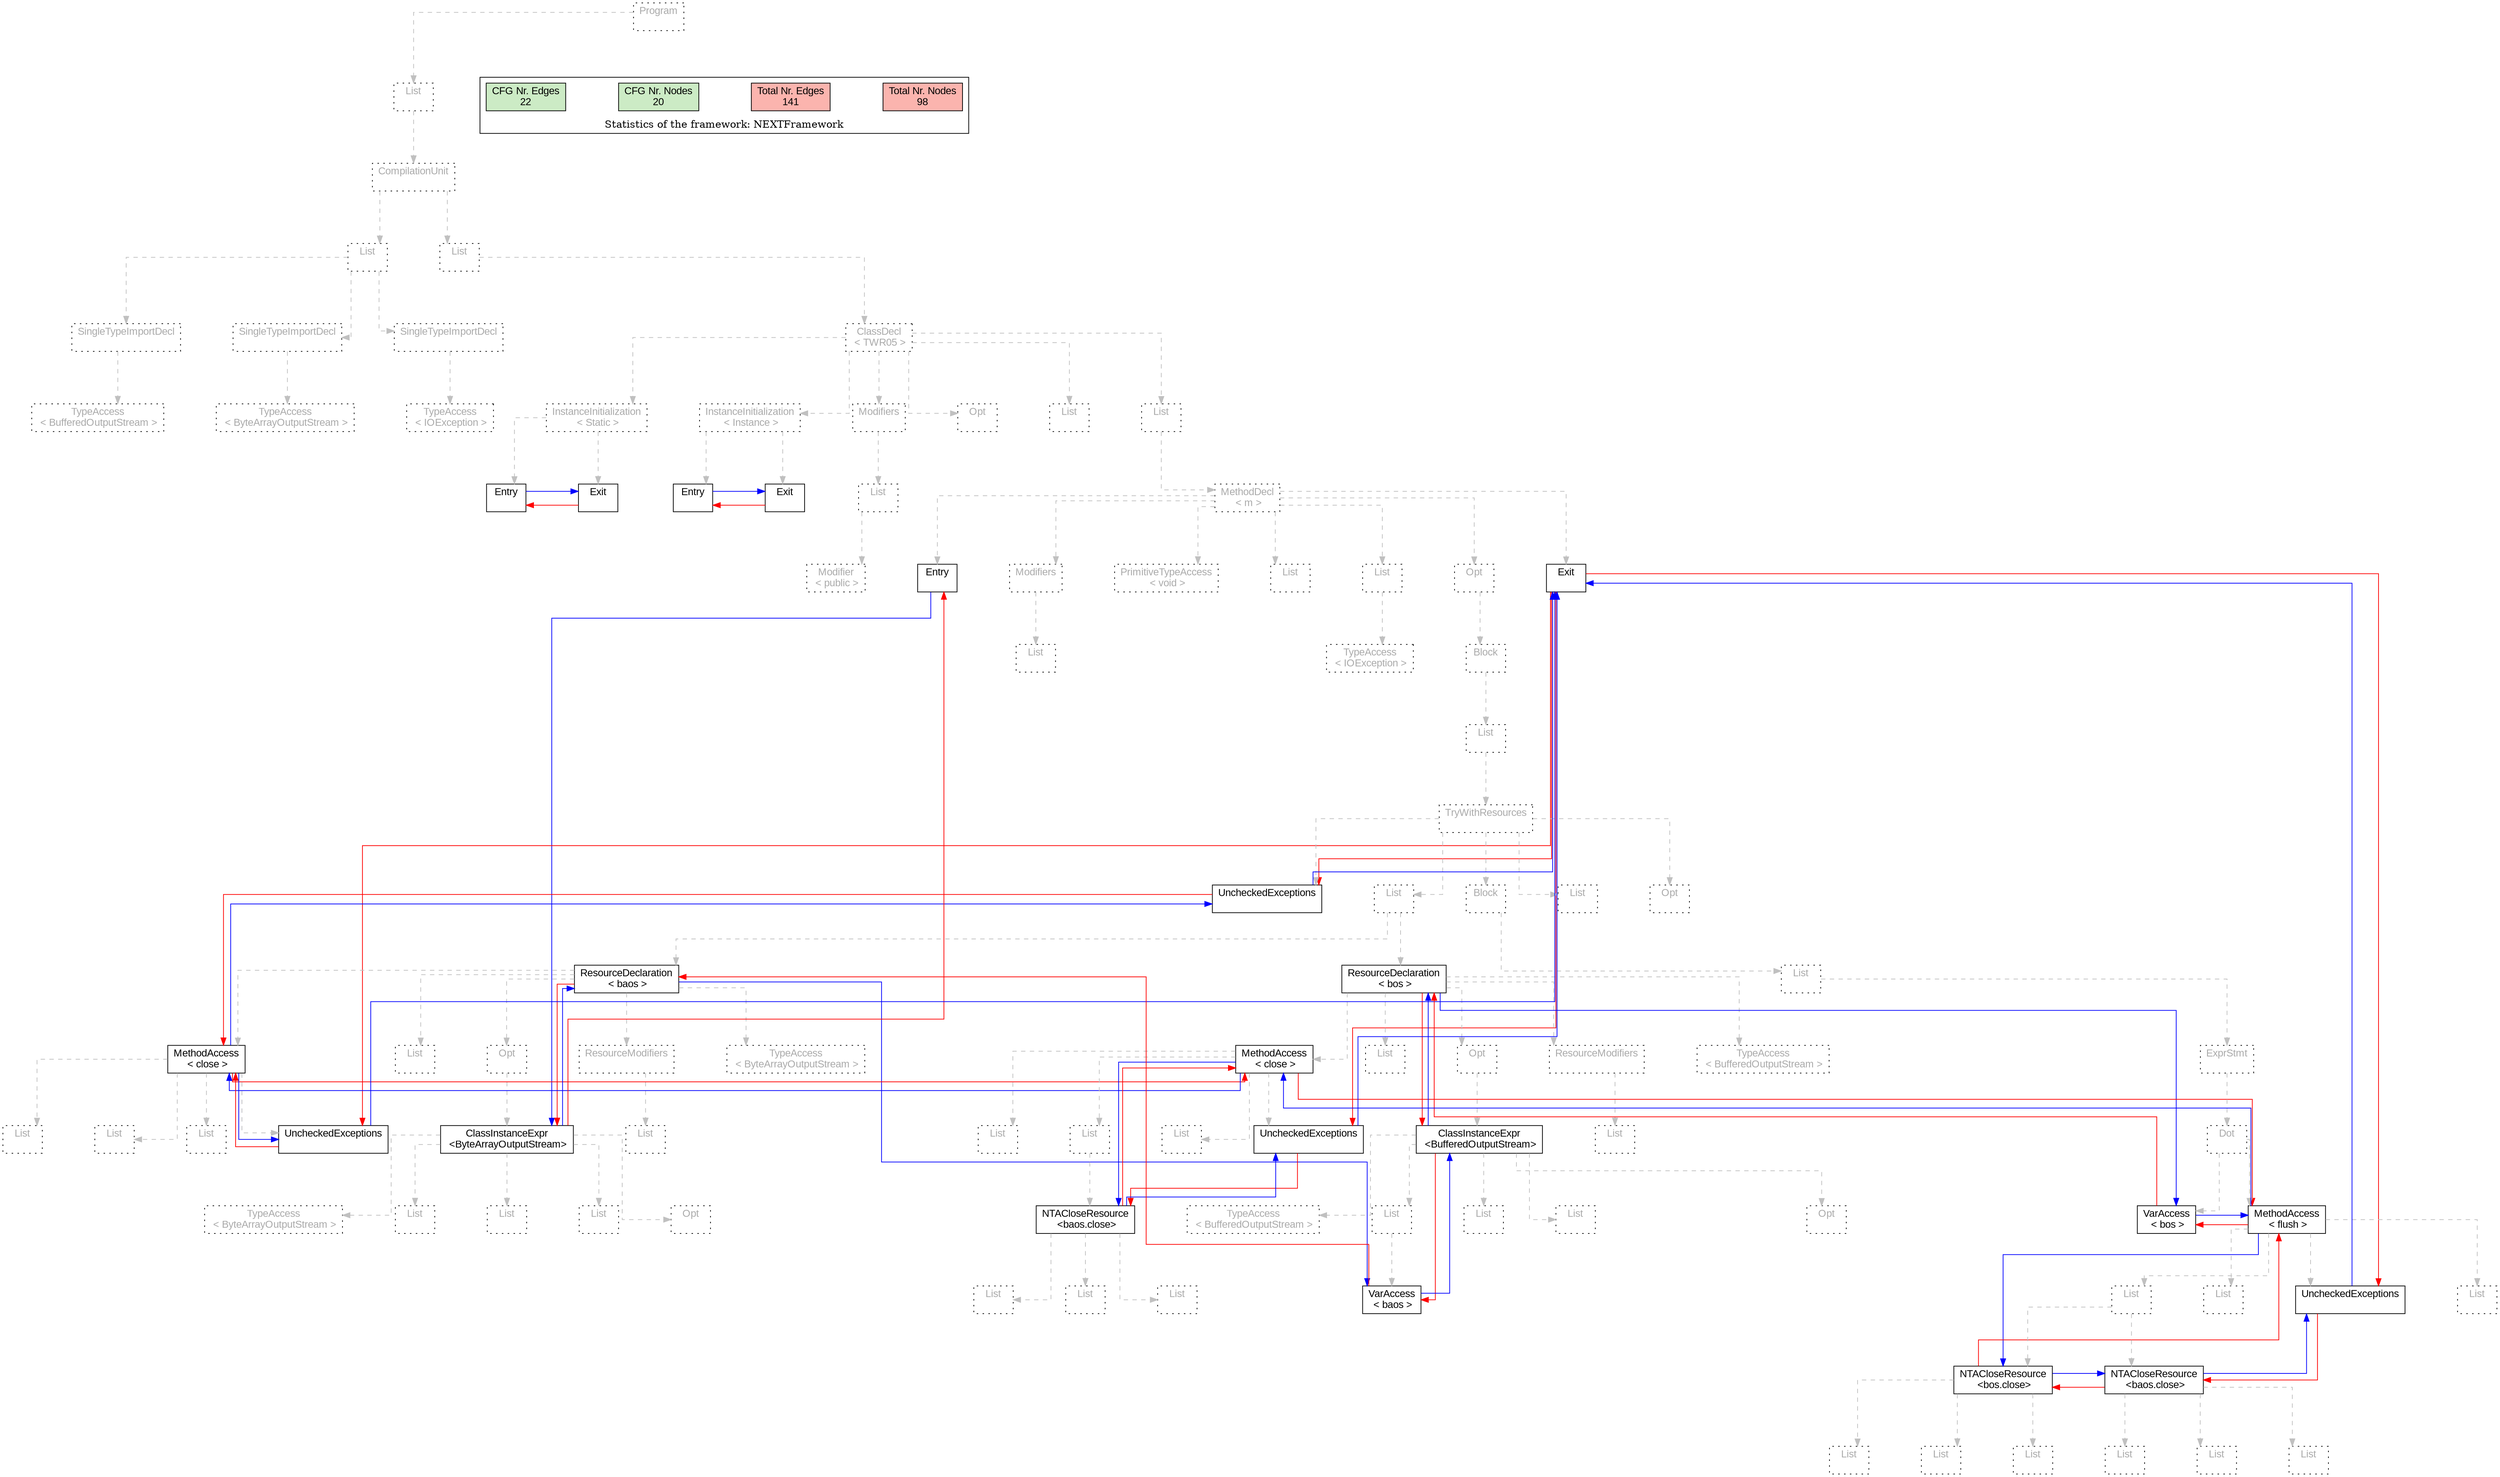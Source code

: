 digraph G {
graph [splines=ortho, nodesep="1", ranksep="1"]
node [shape=rect, fontname=Arial];
{ rank = same; "Program[0]"}
{ rank = same; "List[1]"}
{ rank = same; "CompilationUnit[2]"}
{ rank = same; "List[3]"; "List[10]"}
{ rank = same; "SingleTypeImportDecl[4]"; "SingleTypeImportDecl[6]"; "SingleTypeImportDecl[8]"; "ClassDecl[11]"}
{ rank = same; "TypeAccess[5]"; "TypeAccess[7]"; "TypeAccess[9]"; "Modifiers[28]"; "Opt[31]"; "List[32]"; "List[33]"; "InstanceInitialization[12]"; "InstanceInitialization[20]"}
{ rank = same; "List[29]"; "MethodDecl[34]"; "Entry[13]"; "Exit[14]"; "Entry[21]"; "Exit[22]"}
{ rank = same; "Modifier[30]"; "Entry[35]"; "Modifiers[36]"; "PrimitiveTypeAccess[38]"; "List[39]"; "List[40]"; "Opt[42]"; "Exit[43]"}
{ rank = same; "List[37]"; "TypeAccess[41]"; "Block[43]"}
{ rank = same; "List[44]"}
{ rank = same; "TryWithResources[45]"}
{ rank = same; "List[46]"; "Block[86]"; "List[104]"; "Opt[105]"; "UncheckedExceptions[106]"}
{ rank = same; "ResourceDeclaration[47]"; "ResourceDeclaration[64]"; "List[87]"}
{ rank = same; "List[53]"; "Opt[54]"; "ResourceModifiers[61]"; "TypeAccess[63]"; "MethodAccess[48]"; "List[74]"; "Opt[75]"; "ResourceModifiers[83]"; "TypeAccess[85]"; "MethodAccess[65]"; "ExprStmt[88]"}
{ rank = same; "ClassInstanceExpr[55]"; "List[62]"; "List[50]"; "List[51]"; "List[52]"; "UncheckedExceptions[49]"; "ClassInstanceExpr[76]"; "List[84]"; "List[67]"; "List[68]"; "List[73]"; "UncheckedExceptions[66]"; "Dot[89]"}
{ rank = same; "TypeAccess[56]"; "List[57]"; "Opt[58]"; "List[59]"; "List[60]"; "TypeAccess[77]"; "List[78]"; "Opt[80]"; "List[81]"; "List[82]"; "NTACloseResource[69]"; "VarAccess[90]"; "MethodAccess[91]"}
{ rank = same; "NTACloseResource[95]"; "NTACloseResource[99]"}
{ rank = same; "VarAccess[79]"; "List[70]"; "List[71]"; "List[72]"; "List[93]"; "List[94]"; "List[103]"; "UncheckedExceptions[92]"}
{ rank = same; "List[96]"; "List[97]"; "List[98]"; "List[100]"; "List[101]"; "List[102]"}
"Program[0]" [label="Program\n ", style= dotted   fillcolor="#eeeeee" fontcolor="#aaaaaa"  ]
"List[1]" [label="List\n ", style= dotted   fillcolor="#eeeeee" fontcolor="#aaaaaa"  ]
"CompilationUnit[2]" [label="CompilationUnit\n ", style= dotted   fillcolor="#eeeeee" fontcolor="#aaaaaa"  ]
"List[3]" [label="List\n ", style= dotted   fillcolor="#eeeeee" fontcolor="#aaaaaa"  ]
"SingleTypeImportDecl[4]" [label="SingleTypeImportDecl\n ", style= dotted   fillcolor="#eeeeee" fontcolor="#aaaaaa"  ]
"TypeAccess[5]" [label="TypeAccess\n < BufferedOutputStream >", style= dotted   fillcolor="#eeeeee" fontcolor="#aaaaaa"  ]
"SingleTypeImportDecl[6]" [label="SingleTypeImportDecl\n ", style= dotted   fillcolor="#eeeeee" fontcolor="#aaaaaa"  ]
"TypeAccess[7]" [label="TypeAccess\n < ByteArrayOutputStream >", style= dotted   fillcolor="#eeeeee" fontcolor="#aaaaaa"  ]
"SingleTypeImportDecl[8]" [label="SingleTypeImportDecl\n ", style= dotted   fillcolor="#eeeeee" fontcolor="#aaaaaa"  ]
"TypeAccess[9]" [label="TypeAccess\n < IOException >", style= dotted   fillcolor="#eeeeee" fontcolor="#aaaaaa"  ]
"List[10]" [label="List\n ", style= dotted   fillcolor="#eeeeee" fontcolor="#aaaaaa"  ]
"ClassDecl[11]" [label="ClassDecl\n < TWR05 >", style= dotted   fillcolor="#eeeeee" fontcolor="#aaaaaa"  ]
"Modifiers[28]" [label="Modifiers\n ", style= dotted   fillcolor="#eeeeee" fontcolor="#aaaaaa"  ]
"List[29]" [label="List\n ", style= dotted   fillcolor="#eeeeee" fontcolor="#aaaaaa"  ]
"Modifier[30]" [label="Modifier\n < public >", style= dotted   fillcolor="#eeeeee" fontcolor="#aaaaaa"  ]
"Opt[31]" [label="Opt\n ", style= dotted   fillcolor="#eeeeee" fontcolor="#aaaaaa"  ]
"List[32]" [label="List\n ", style= dotted   fillcolor="#eeeeee" fontcolor="#aaaaaa"  ]
"List[33]" [label="List\n ", style= dotted   fillcolor="#eeeeee" fontcolor="#aaaaaa"  ]
"MethodDecl[34]" [label="MethodDecl\n < m >", style= dotted   fillcolor="#eeeeee" fontcolor="#aaaaaa"  ]
"Entry[35]" [label="Entry\n ", fillcolor=white   style=filled  ]
"Modifiers[36]" [label="Modifiers\n ", style= dotted   fillcolor="#eeeeee" fontcolor="#aaaaaa"  ]
"List[37]" [label="List\n ", style= dotted   fillcolor="#eeeeee" fontcolor="#aaaaaa"  ]
"PrimitiveTypeAccess[38]" [label="PrimitiveTypeAccess\n < void >", style= dotted   fillcolor="#eeeeee" fontcolor="#aaaaaa"  ]
"List[39]" [label="List\n ", style= dotted   fillcolor="#eeeeee" fontcolor="#aaaaaa"  ]
"List[40]" [label="List\n ", style= dotted   fillcolor="#eeeeee" fontcolor="#aaaaaa"  ]
"TypeAccess[41]" [label="TypeAccess\n < IOException >", style= dotted   fillcolor="#eeeeee" fontcolor="#aaaaaa"  ]
"Opt[42]" [label="Opt\n ", style= dotted   fillcolor="#eeeeee" fontcolor="#aaaaaa"  ]
"Block[43]" [label="Block\n ", style= dotted   fillcolor="#eeeeee" fontcolor="#aaaaaa"  ]
"List[44]" [label="List\n ", style= dotted   fillcolor="#eeeeee" fontcolor="#aaaaaa"  ]
"TryWithResources[45]" [label="TryWithResources\n ", style= dotted   fillcolor="#eeeeee" fontcolor="#aaaaaa"  ]
"List[46]" [label="List\n ", style= dotted   fillcolor="#eeeeee" fontcolor="#aaaaaa"  ]
"ResourceDeclaration[47]" [label="ResourceDeclaration\n < baos >", fillcolor=white   style=filled  ]
"List[53]" [label="List\n ", style= dotted   fillcolor="#eeeeee" fontcolor="#aaaaaa"  ]
"Opt[54]" [label="Opt\n ", style= dotted   fillcolor="#eeeeee" fontcolor="#aaaaaa"  ]
"ClassInstanceExpr[55]" [label="ClassInstanceExpr\n <ByteArrayOutputStream>", fillcolor=white   style=filled  ]
"TypeAccess[56]" [label="TypeAccess\n < ByteArrayOutputStream >", style= dotted   fillcolor="#eeeeee" fontcolor="#aaaaaa"  ]
"List[57]" [label="List\n ", style= dotted   fillcolor="#eeeeee" fontcolor="#aaaaaa"  ]
"Opt[58]" [label="Opt\n ", style= dotted   fillcolor="#eeeeee" fontcolor="#aaaaaa"  ]
"List[59]" [label="List\n ", style= dotted   fillcolor="#eeeeee" fontcolor="#aaaaaa"  ]
"List[60]" [label="List\n ", style= dotted   fillcolor="#eeeeee" fontcolor="#aaaaaa"  ]
"ResourceModifiers[61]" [label="ResourceModifiers\n ", style= dotted   fillcolor="#eeeeee" fontcolor="#aaaaaa"  ]
"List[62]" [label="List\n ", style= dotted   fillcolor="#eeeeee" fontcolor="#aaaaaa"  ]
"TypeAccess[63]" [label="TypeAccess\n < ByteArrayOutputStream >", style= dotted   fillcolor="#eeeeee" fontcolor="#aaaaaa"  ]
"MethodAccess[48]" [label="MethodAccess\n < close >", fillcolor=white   style=filled  ]
"List[50]" [label="List\n ", style= dotted   fillcolor="#eeeeee" fontcolor="#aaaaaa"  ]
"List[51]" [label="List\n ", style= dotted   fillcolor="#eeeeee" fontcolor="#aaaaaa"  ]
"List[52]" [label="List\n ", style= dotted   fillcolor="#eeeeee" fontcolor="#aaaaaa"  ]
"UncheckedExceptions[49]" [label="UncheckedExceptions\n ", fillcolor=white   style=filled  ]
"ResourceDeclaration[64]" [label="ResourceDeclaration\n < bos >", fillcolor=white   style=filled  ]
"List[74]" [label="List\n ", style= dotted   fillcolor="#eeeeee" fontcolor="#aaaaaa"  ]
"Opt[75]" [label="Opt\n ", style= dotted   fillcolor="#eeeeee" fontcolor="#aaaaaa"  ]
"ClassInstanceExpr[76]" [label="ClassInstanceExpr\n <BufferedOutputStream>", fillcolor=white   style=filled  ]
"TypeAccess[77]" [label="TypeAccess\n < BufferedOutputStream >", style= dotted   fillcolor="#eeeeee" fontcolor="#aaaaaa"  ]
"List[78]" [label="List\n ", style= dotted   fillcolor="#eeeeee" fontcolor="#aaaaaa"  ]
"VarAccess[79]" [label="VarAccess\n < baos >", fillcolor=white   style=filled  ]
"Opt[80]" [label="Opt\n ", style= dotted   fillcolor="#eeeeee" fontcolor="#aaaaaa"  ]
"List[81]" [label="List\n ", style= dotted   fillcolor="#eeeeee" fontcolor="#aaaaaa"  ]
"List[82]" [label="List\n ", style= dotted   fillcolor="#eeeeee" fontcolor="#aaaaaa"  ]
"ResourceModifiers[83]" [label="ResourceModifiers\n ", style= dotted   fillcolor="#eeeeee" fontcolor="#aaaaaa"  ]
"List[84]" [label="List\n ", style= dotted   fillcolor="#eeeeee" fontcolor="#aaaaaa"  ]
"TypeAccess[85]" [label="TypeAccess\n < BufferedOutputStream >", style= dotted   fillcolor="#eeeeee" fontcolor="#aaaaaa"  ]
"MethodAccess[65]" [label="MethodAccess\n < close >", fillcolor=white   style=filled  ]
"List[67]" [label="List\n ", style= dotted   fillcolor="#eeeeee" fontcolor="#aaaaaa"  ]
"List[68]" [label="List\n ", style= dotted   fillcolor="#eeeeee" fontcolor="#aaaaaa"  ]
"NTACloseResource[69]" [label="NTACloseResource\n <baos.close>", fillcolor=white   style=filled  ]
"List[70]" [label="List\n ", style= dotted   fillcolor="#eeeeee" fontcolor="#aaaaaa"  ]
"List[71]" [label="List\n ", style= dotted   fillcolor="#eeeeee" fontcolor="#aaaaaa"  ]
"List[72]" [label="List\n ", style= dotted   fillcolor="#eeeeee" fontcolor="#aaaaaa"  ]
"List[73]" [label="List\n ", style= dotted   fillcolor="#eeeeee" fontcolor="#aaaaaa"  ]
"UncheckedExceptions[66]" [label="UncheckedExceptions\n ", fillcolor=white   style=filled  ]
"Block[86]" [label="Block\n ", style= dotted   fillcolor="#eeeeee" fontcolor="#aaaaaa"  ]
"List[87]" [label="List\n ", style= dotted   fillcolor="#eeeeee" fontcolor="#aaaaaa"  ]
"ExprStmt[88]" [label="ExprStmt\n ", style= dotted   fillcolor="#eeeeee" fontcolor="#aaaaaa"  ]
"Dot[89]" [label="Dot\n ", style= dotted   fillcolor="#eeeeee" fontcolor="#aaaaaa"  ]
"VarAccess[90]" [label="VarAccess\n < bos >", fillcolor=white   style=filled  ]
"MethodAccess[91]" [label="MethodAccess\n < flush >", fillcolor=white   style=filled  ]
"List[93]" [label="List\n ", style= dotted   fillcolor="#eeeeee" fontcolor="#aaaaaa"  ]
"List[94]" [label="List\n ", style= dotted   fillcolor="#eeeeee" fontcolor="#aaaaaa"  ]
"NTACloseResource[95]" [label="NTACloseResource\n <bos.close>", fillcolor=white   style=filled  ]
"List[96]" [label="List\n ", style= dotted   fillcolor="#eeeeee" fontcolor="#aaaaaa"  ]
"List[97]" [label="List\n ", style= dotted   fillcolor="#eeeeee" fontcolor="#aaaaaa"  ]
"List[98]" [label="List\n ", style= dotted   fillcolor="#eeeeee" fontcolor="#aaaaaa"  ]
"NTACloseResource[99]" [label="NTACloseResource\n <baos.close>", fillcolor=white   style=filled  ]
"List[100]" [label="List\n ", style= dotted   fillcolor="#eeeeee" fontcolor="#aaaaaa"  ]
"List[101]" [label="List\n ", style= dotted   fillcolor="#eeeeee" fontcolor="#aaaaaa"  ]
"List[102]" [label="List\n ", style= dotted   fillcolor="#eeeeee" fontcolor="#aaaaaa"  ]
"List[103]" [label="List\n ", style= dotted   fillcolor="#eeeeee" fontcolor="#aaaaaa"  ]
"UncheckedExceptions[92]" [label="UncheckedExceptions\n ", fillcolor=white   style=filled  ]
"List[104]" [label="List\n ", style= dotted   fillcolor="#eeeeee" fontcolor="#aaaaaa"  ]
"Opt[105]" [label="Opt\n ", style= dotted   fillcolor="#eeeeee" fontcolor="#aaaaaa"  ]
"UncheckedExceptions[106]" [label="UncheckedExceptions\n ", fillcolor=white   style=filled  ]
"Exit[43]" [label="Exit\n ", fillcolor=white   style=filled  ]
"InstanceInitialization[12]" [label="InstanceInitialization\n < Instance >", style= dotted   fillcolor="#eeeeee" fontcolor="#aaaaaa"  ]
"Entry[13]" [label="Entry\n ", fillcolor=white   style=filled  ]
"Exit[14]" [label="Exit\n ", fillcolor=white   style=filled  ]
"InstanceInitialization[20]" [label="InstanceInitialization\n < Static >", style= dotted   fillcolor="#eeeeee" fontcolor="#aaaaaa"  ]
"Entry[21]" [label="Entry\n ", fillcolor=white   style=filled  ]
"Exit[22]" [label="Exit\n ", fillcolor=white   style=filled  ]
"SingleTypeImportDecl[4]" -> "TypeAccess[5]" [style=dashed, color=gray]
"List[3]" -> "SingleTypeImportDecl[4]" [style=dashed, color=gray]
"SingleTypeImportDecl[6]" -> "TypeAccess[7]" [style=dashed, color=gray]
"List[3]" -> "SingleTypeImportDecl[6]" [style=dashed, color=gray]
"SingleTypeImportDecl[8]" -> "TypeAccess[9]" [style=dashed, color=gray]
"List[3]" -> "SingleTypeImportDecl[8]" [style=dashed, color=gray]
"CompilationUnit[2]" -> "List[3]" [style=dashed, color=gray]
"List[29]" -> "Modifier[30]" [style=dashed, color=gray]
"Modifiers[28]" -> "List[29]" [style=dashed, color=gray]
"ClassDecl[11]" -> "Modifiers[28]" [style=dashed, color=gray]
"ClassDecl[11]" -> "Opt[31]" [style=dashed, color=gray]
"ClassDecl[11]" -> "List[32]" [style=dashed, color=gray]
"MethodDecl[34]" -> "Entry[35]" [style=dashed, color=gray]
"Modifiers[36]" -> "List[37]" [style=dashed, color=gray]
"MethodDecl[34]" -> "Modifiers[36]" [style=dashed, color=gray]
"MethodDecl[34]" -> "PrimitiveTypeAccess[38]" [style=dashed, color=gray]
"MethodDecl[34]" -> "List[39]" [style=dashed, color=gray]
"List[40]" -> "TypeAccess[41]" [style=dashed, color=gray]
"MethodDecl[34]" -> "List[40]" [style=dashed, color=gray]
"ResourceDeclaration[47]" -> "List[53]" [style=dashed, color=gray]
"ClassInstanceExpr[55]" -> "TypeAccess[56]" [style=dashed, color=gray]
"ClassInstanceExpr[55]" -> "List[57]" [style=dashed, color=gray]
"ClassInstanceExpr[55]" -> "Opt[58]" [style=dashed, color=gray]
"ClassInstanceExpr[55]" -> "List[59]" [style=dashed, color=gray]
"ClassInstanceExpr[55]" -> "List[60]" [style=dashed, color=gray]
"Opt[54]" -> "ClassInstanceExpr[55]" [style=dashed, color=gray]
"ResourceDeclaration[47]" -> "Opt[54]" [style=dashed, color=gray]
"ResourceModifiers[61]" -> "List[62]" [style=dashed, color=gray]
"ResourceDeclaration[47]" -> "ResourceModifiers[61]" [style=dashed, color=gray]
"ResourceDeclaration[47]" -> "TypeAccess[63]" [style=dashed, color=gray]
"MethodAccess[48]" -> "List[50]" [style=dashed, color=gray]
"MethodAccess[48]" -> "List[51]" [style=dashed, color=gray]
"MethodAccess[48]" -> "List[52]" [style=dashed, color=gray]
"MethodAccess[48]" -> "UncheckedExceptions[49]" [style=dashed, color=gray]
"ResourceDeclaration[47]" -> "MethodAccess[48]" [style=dashed, color=gray]
"List[46]" -> "ResourceDeclaration[47]" [style=dashed, color=gray]
"ResourceDeclaration[64]" -> "List[74]" [style=dashed, color=gray]
"ClassInstanceExpr[76]" -> "TypeAccess[77]" [style=dashed, color=gray]
"List[78]" -> "VarAccess[79]" [style=dashed, color=gray]
"ClassInstanceExpr[76]" -> "List[78]" [style=dashed, color=gray]
"ClassInstanceExpr[76]" -> "Opt[80]" [style=dashed, color=gray]
"ClassInstanceExpr[76]" -> "List[81]" [style=dashed, color=gray]
"ClassInstanceExpr[76]" -> "List[82]" [style=dashed, color=gray]
"Opt[75]" -> "ClassInstanceExpr[76]" [style=dashed, color=gray]
"ResourceDeclaration[64]" -> "Opt[75]" [style=dashed, color=gray]
"ResourceModifiers[83]" -> "List[84]" [style=dashed, color=gray]
"ResourceDeclaration[64]" -> "ResourceModifiers[83]" [style=dashed, color=gray]
"ResourceDeclaration[64]" -> "TypeAccess[85]" [style=dashed, color=gray]
"MethodAccess[65]" -> "List[67]" [style=dashed, color=gray]
"NTACloseResource[69]" -> "List[70]" [style=dashed, color=gray]
"NTACloseResource[69]" -> "List[71]" [style=dashed, color=gray]
"NTACloseResource[69]" -> "List[72]" [style=dashed, color=gray]
"List[68]" -> "NTACloseResource[69]" [style=dashed, color=gray]
"MethodAccess[65]" -> "List[68]" [style=dashed, color=gray]
"MethodAccess[65]" -> "List[73]" [style=dashed, color=gray]
"MethodAccess[65]" -> "UncheckedExceptions[66]" [style=dashed, color=gray]
"ResourceDeclaration[64]" -> "MethodAccess[65]" [style=dashed, color=gray]
"List[46]" -> "ResourceDeclaration[64]" [style=dashed, color=gray]
"TryWithResources[45]" -> "List[46]" [style=dashed, color=gray]
"Dot[89]" -> "VarAccess[90]" [style=dashed, color=gray]
"MethodAccess[91]" -> "List[93]" [style=dashed, color=gray]
"NTACloseResource[95]" -> "List[96]" [style=dashed, color=gray]
"NTACloseResource[95]" -> "List[97]" [style=dashed, color=gray]
"NTACloseResource[95]" -> "List[98]" [style=dashed, color=gray]
"List[94]" -> "NTACloseResource[95]" [style=dashed, color=gray]
"NTACloseResource[99]" -> "List[100]" [style=dashed, color=gray]
"NTACloseResource[99]" -> "List[101]" [style=dashed, color=gray]
"NTACloseResource[99]" -> "List[102]" [style=dashed, color=gray]
"List[94]" -> "NTACloseResource[99]" [style=dashed, color=gray]
"MethodAccess[91]" -> "List[94]" [style=dashed, color=gray]
"MethodAccess[91]" -> "List[103]" [style=dashed, color=gray]
"MethodAccess[91]" -> "UncheckedExceptions[92]" [style=dashed, color=gray]
"Dot[89]" -> "MethodAccess[91]" [style=dashed, color=gray]
"ExprStmt[88]" -> "Dot[89]" [style=dashed, color=gray]
"List[87]" -> "ExprStmt[88]" [style=dashed, color=gray]
"Block[86]" -> "List[87]" [style=dashed, color=gray]
"TryWithResources[45]" -> "Block[86]" [style=dashed, color=gray]
"TryWithResources[45]" -> "List[104]" [style=dashed, color=gray]
"TryWithResources[45]" -> "Opt[105]" [style=dashed, color=gray]
"TryWithResources[45]" -> "UncheckedExceptions[106]" [style=dashed, color=gray]
"List[44]" -> "TryWithResources[45]" [style=dashed, color=gray]
"Block[43]" -> "List[44]" [style=dashed, color=gray]
"Opt[42]" -> "Block[43]" [style=dashed, color=gray]
"MethodDecl[34]" -> "Opt[42]" [style=dashed, color=gray]
"MethodDecl[34]" -> "Exit[43]" [style=dashed, color=gray]
"List[33]" -> "MethodDecl[34]" [style=dashed, color=gray]
"ClassDecl[11]" -> "List[33]" [style=dashed, color=gray]
"InstanceInitialization[12]" -> "Entry[13]" [style=dashed, color=gray]
"InstanceInitialization[12]" -> "Exit[14]" [style=dashed, color=gray]
"InstanceInitialization[20]" -> "Entry[21]" [style=dashed, color=gray]
"InstanceInitialization[20]" -> "Exit[22]" [style=dashed, color=gray]
"ClassDecl[11]" -> "InstanceInitialization[12]" [style=dashed, color=gray]
"ClassDecl[11]" -> "InstanceInitialization[20]" [style=dashed, color=gray]
"List[10]" -> "ClassDecl[11]" [style=dashed, color=gray]
"CompilationUnit[2]" -> "List[10]" [style=dashed, color=gray]
"List[1]" -> "CompilationUnit[2]" [style=dashed, color=gray]
"Program[0]" -> "List[1]" [style=dashed, color=gray]
"Exit[22]" -> "Entry[21]" [color=red, constraint=false]
"Entry[21]" -> "Exit[22]" [color=blue, constraint=false, xlabel=" "] 
"Exit[14]" -> "Entry[13]" [color=red, constraint=false]
"Entry[13]" -> "Exit[14]" [color=blue, constraint=false, xlabel=" "] 
"Exit[43]" -> "UncheckedExceptions[106]" [color=red, constraint=false]
"Exit[43]" -> "UncheckedExceptions[49]" [color=red, constraint=false]
"Exit[43]" -> "UncheckedExceptions[66]" [color=red, constraint=false]
"Exit[43]" -> "UncheckedExceptions[92]" [color=red, constraint=false]
"UncheckedExceptions[106]" -> "Exit[43]" [color=blue, constraint=false, xlabel=" "] 
"UncheckedExceptions[106]" -> "MethodAccess[48]" [color=red, constraint=false]
"UncheckedExceptions[49]" -> "Exit[43]" [color=blue, constraint=false, xlabel=" "] 
"UncheckedExceptions[49]" -> "MethodAccess[48]" [color=red, constraint=false]
"MethodAccess[48]" -> "UncheckedExceptions[106]" [color=blue, constraint=false, xlabel=" "] 
"MethodAccess[48]" -> "UncheckedExceptions[49]" [color=blue, constraint=false, xlabel=" "] 
"MethodAccess[48]" -> "MethodAccess[65]" [color=red, constraint=false]
"UncheckedExceptions[66]" -> "Exit[43]" [color=blue, constraint=false, xlabel=" "] 
"UncheckedExceptions[66]" -> "NTACloseResource[69]" [color=red, constraint=false]
"NTACloseResource[69]" -> "UncheckedExceptions[66]" [color=blue, constraint=false, xlabel=" "] 
"NTACloseResource[69]" -> "MethodAccess[65]" [color=red, constraint=false]
"MethodAccess[65]" -> "MethodAccess[48]" [color=blue, constraint=false, xlabel=" "] 
"MethodAccess[65]" -> "NTACloseResource[69]" [color=blue, constraint=false, xlabel=" "] 
"MethodAccess[65]" -> "MethodAccess[91]" [color=red, constraint=false]
"UncheckedExceptions[92]" -> "Exit[43]" [color=blue, constraint=false, xlabel=" "] 
"UncheckedExceptions[92]" -> "NTACloseResource[99]" [color=red, constraint=false]
"NTACloseResource[99]" -> "UncheckedExceptions[92]" [color=blue, constraint=false, xlabel=" "] 
"NTACloseResource[99]" -> "NTACloseResource[95]" [color=red, constraint=false]
"NTACloseResource[95]" -> "NTACloseResource[99]" [color=blue, constraint=false, xlabel=" "] 
"NTACloseResource[95]" -> "MethodAccess[91]" [color=red, constraint=false]
"MethodAccess[91]" -> "MethodAccess[65]" [color=blue, constraint=false, xlabel=" "] 
"MethodAccess[91]" -> "NTACloseResource[95]" [color=blue, constraint=false, xlabel=" "] 
"MethodAccess[91]" -> "VarAccess[90]" [color=red, constraint=false]
"VarAccess[90]" -> "MethodAccess[91]" [color=blue, constraint=false, xlabel=" "] 
"VarAccess[90]" -> "ResourceDeclaration[64]" [color=red, constraint=false]
"ResourceDeclaration[64]" -> "VarAccess[90]" [color=blue, constraint=false, xlabel=" "] 
"ResourceDeclaration[64]" -> "ClassInstanceExpr[76]" [color=red, constraint=false]
"ClassInstanceExpr[76]" -> "ResourceDeclaration[64]" [color=blue, constraint=false, xlabel=" "] 
"ClassInstanceExpr[76]" -> "VarAccess[79]" [color=red, constraint=false]
"VarAccess[79]" -> "ClassInstanceExpr[76]" [color=blue, constraint=false, xlabel=" "] 
"VarAccess[79]" -> "ResourceDeclaration[47]" [color=red, constraint=false]
"ResourceDeclaration[47]" -> "VarAccess[79]" [color=blue, constraint=false, xlabel=" "] 
"ResourceDeclaration[47]" -> "ClassInstanceExpr[55]" [color=red, constraint=false]
"ClassInstanceExpr[55]" -> "ResourceDeclaration[47]" [color=blue, constraint=false, xlabel=" "] 
"ClassInstanceExpr[55]" -> "Entry[35]" [color=red, constraint=false]
"Entry[35]" -> "ClassInstanceExpr[55]" [color=blue, constraint=false, xlabel=" "] 
"List[3]" -> "List[10]" [style=invis]
"SingleTypeImportDecl[4]" -> "SingleTypeImportDecl[6]" -> "SingleTypeImportDecl[8]" [style=invis]
"InstanceInitialization[20]" -> "InstanceInitialization[12]" -> "Modifiers[28]" -> "Opt[31]" -> "List[32]" -> "List[33]" [style=invis]
"Entry[35]" -> "Modifiers[36]" -> "PrimitiveTypeAccess[38]" -> "List[39]" -> "List[40]" -> "Opt[42]" -> "Exit[43]" [style=invis]
"List[46]" -> "Block[86]" -> "List[104]" -> "Opt[105]" [style=invis]
"ResourceDeclaration[47]" -> "ResourceDeclaration[64]" [style=invis]
"List[53]" -> "Opt[54]" -> "ResourceModifiers[61]" -> "TypeAccess[63]" [style=invis]
"TypeAccess[56]" -> "List[57]" -> "Opt[58]" [style=invis]
"List[74]" -> "Opt[75]" -> "ResourceModifiers[83]" -> "TypeAccess[85]" [style=invis]
"TypeAccess[77]" -> "List[78]" -> "Opt[80]" [style=invis]
"VarAccess[90]" -> "MethodAccess[91]" [style=invis]
"NTACloseResource[95]" -> "NTACloseResource[99]" [style=invis]
"Entry[13]" -> "Exit[14]" [style=invis]
"Entry[21]" -> "Exit[22]" [style=invis]

subgraph cluster_legend {
{node [style=filled, fillcolor=1, colorscheme="pastel13"]
Nodes [label="Total Nr. Nodes
98", fillcolor=1]
Edges [label="Total Nr. Edges
141", fillcolor=1]
NodesCFG [label="CFG Nr. Nodes
20", fillcolor=3]
EdgesCFG [label="CFG Nr. Edges
22", fillcolor=3]
Nodes-> "Program[0]" -> NodesCFG  [style="invis"]
Edges -> "Program[0]" ->EdgesCFG [style="invis"]}
label = "Statistics of the framework: NEXTFramework"
style="solid"
ranksep=0.05
nodesep=0.01
labelloc = b
len=2
}}